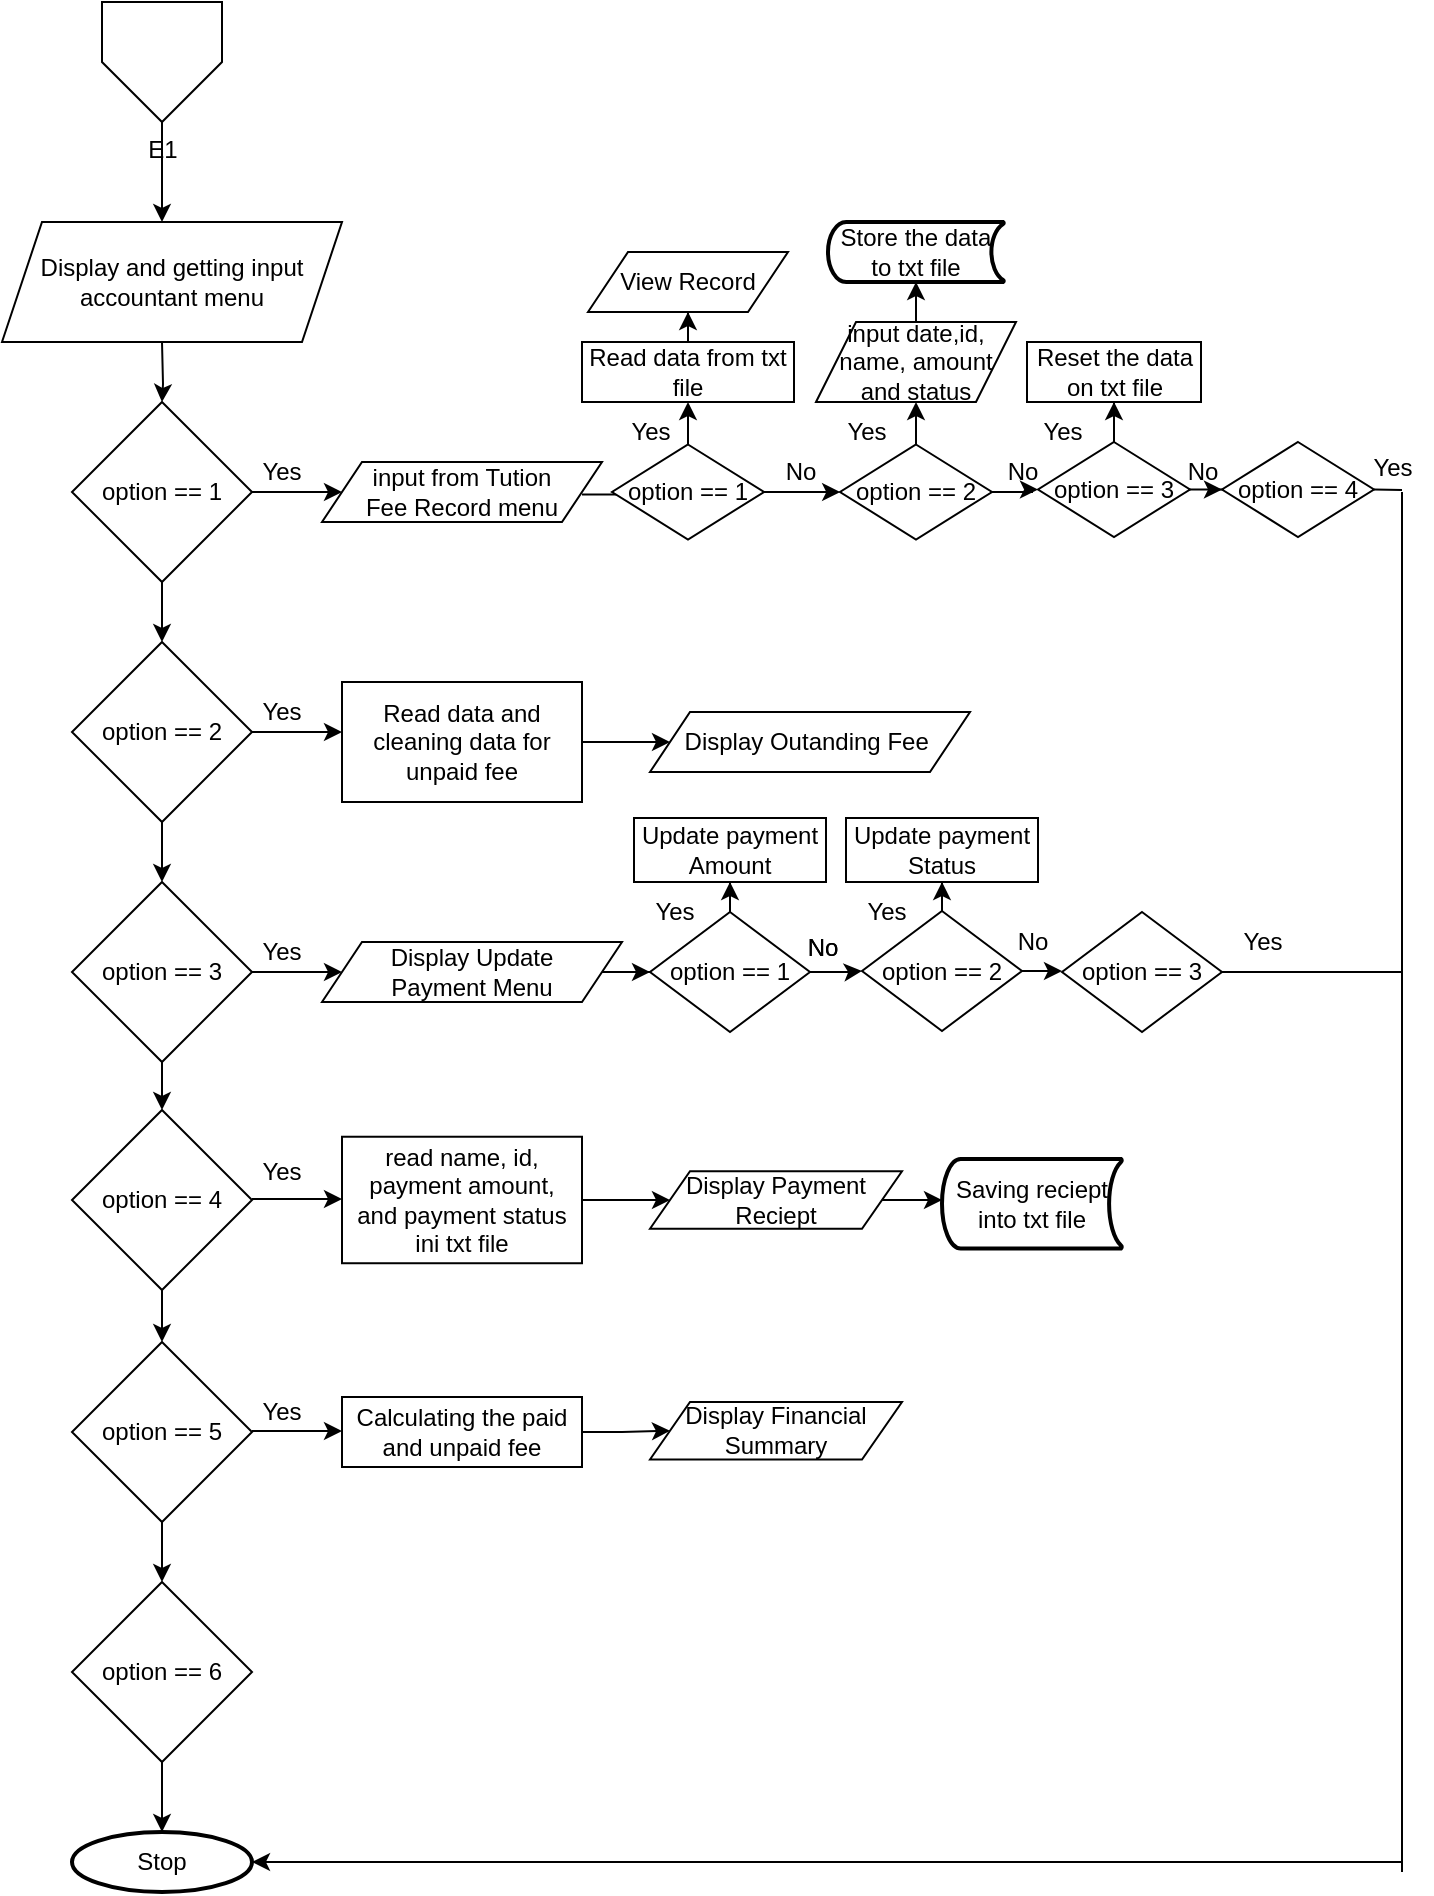 <mxfile version="24.7.17">
  <diagram name="Page-1" id="mqJQ5c2kNA3ZxZKOHx-5">
    <mxGraphModel dx="871" dy="1071" grid="1" gridSize="10" guides="1" tooltips="1" connect="1" arrows="1" fold="1" page="1" pageScale="1" pageWidth="827" pageHeight="1169" math="0" shadow="0">
      <root>
        <mxCell id="0" />
        <mxCell id="1" parent="0" />
        <mxCell id="XAkVPHZbZVvvidoJhrBx-7" value="" style="edgeStyle=orthogonalEdgeStyle;rounded=0;orthogonalLoop=1;jettySize=auto;html=1;" parent="1" source="gLXPA9VZxxK_G1rtPnU9-1" edge="1">
          <mxGeometry relative="1" as="geometry">
            <mxPoint x="125" y="222" as="targetPoint" />
          </mxGeometry>
        </mxCell>
        <mxCell id="gLXPA9VZxxK_G1rtPnU9-1" value="E1" style="verticalLabelPosition=bottom;verticalAlign=top;html=1;shape=offPageConnector;rounded=0;size=0.5;" parent="1" vertex="1">
          <mxGeometry x="95" y="112" width="60" height="60" as="geometry" />
        </mxCell>
        <mxCell id="XAkVPHZbZVvvidoJhrBx-9" value="" style="edgeStyle=orthogonalEdgeStyle;rounded=0;orthogonalLoop=1;jettySize=auto;html=1;" parent="1" target="ZdBy-lXfVyhie4bruy21-1" edge="1">
          <mxGeometry relative="1" as="geometry">
            <mxPoint x="125" y="282" as="sourcePoint" />
          </mxGeometry>
        </mxCell>
        <mxCell id="XAkVPHZbZVvvidoJhrBx-10" value="" style="edgeStyle=orthogonalEdgeStyle;rounded=0;orthogonalLoop=1;jettySize=auto;html=1;" parent="1" source="ZdBy-lXfVyhie4bruy21-1" target="XAkVPHZbZVvvidoJhrBx-1" edge="1">
          <mxGeometry relative="1" as="geometry" />
        </mxCell>
        <mxCell id="ZdBy-lXfVyhie4bruy21-1" value="option == 1" style="rhombus;whiteSpace=wrap;html=1;" parent="1" vertex="1">
          <mxGeometry x="80" y="312" width="90" height="90" as="geometry" />
        </mxCell>
        <mxCell id="XAkVPHZbZVvvidoJhrBx-12" value="" style="edgeStyle=orthogonalEdgeStyle;rounded=0;orthogonalLoop=1;jettySize=auto;html=1;" parent="1" source="XAkVPHZbZVvvidoJhrBx-1" target="XAkVPHZbZVvvidoJhrBx-2" edge="1">
          <mxGeometry relative="1" as="geometry" />
        </mxCell>
        <mxCell id="XAkVPHZbZVvvidoJhrBx-1" value="option == 2" style="rhombus;whiteSpace=wrap;html=1;" parent="1" vertex="1">
          <mxGeometry x="80" y="432" width="90" height="90" as="geometry" />
        </mxCell>
        <mxCell id="XAkVPHZbZVvvidoJhrBx-13" value="" style="edgeStyle=orthogonalEdgeStyle;rounded=0;orthogonalLoop=1;jettySize=auto;html=1;" parent="1" source="XAkVPHZbZVvvidoJhrBx-2" target="XAkVPHZbZVvvidoJhrBx-3" edge="1">
          <mxGeometry relative="1" as="geometry" />
        </mxCell>
        <mxCell id="XAkVPHZbZVvvidoJhrBx-2" value="option == 3" style="rhombus;whiteSpace=wrap;html=1;" parent="1" vertex="1">
          <mxGeometry x="80" y="552" width="90" height="90" as="geometry" />
        </mxCell>
        <mxCell id="XAkVPHZbZVvvidoJhrBx-14" value="" style="edgeStyle=orthogonalEdgeStyle;rounded=0;orthogonalLoop=1;jettySize=auto;html=1;" parent="1" source="XAkVPHZbZVvvidoJhrBx-3" target="XAkVPHZbZVvvidoJhrBx-4" edge="1">
          <mxGeometry relative="1" as="geometry" />
        </mxCell>
        <mxCell id="XAkVPHZbZVvvidoJhrBx-3" value="option == 4" style="rhombus;whiteSpace=wrap;html=1;" parent="1" vertex="1">
          <mxGeometry x="80" y="666" width="90" height="90" as="geometry" />
        </mxCell>
        <mxCell id="XAkVPHZbZVvvidoJhrBx-15" value="" style="edgeStyle=orthogonalEdgeStyle;rounded=0;orthogonalLoop=1;jettySize=auto;html=1;" parent="1" source="XAkVPHZbZVvvidoJhrBx-4" target="XAkVPHZbZVvvidoJhrBx-5" edge="1">
          <mxGeometry relative="1" as="geometry" />
        </mxCell>
        <mxCell id="XAkVPHZbZVvvidoJhrBx-4" value="option == 5" style="rhombus;whiteSpace=wrap;html=1;" parent="1" vertex="1">
          <mxGeometry x="80" y="782" width="90" height="90" as="geometry" />
        </mxCell>
        <mxCell id="sQi3oOq43hmDluVFsprl-73" value="" style="edgeStyle=orthogonalEdgeStyle;rounded=0;orthogonalLoop=1;jettySize=auto;html=1;" parent="1" source="XAkVPHZbZVvvidoJhrBx-5" target="sQi3oOq43hmDluVFsprl-72" edge="1">
          <mxGeometry relative="1" as="geometry" />
        </mxCell>
        <mxCell id="XAkVPHZbZVvvidoJhrBx-5" value="option == 6" style="rhombus;whiteSpace=wrap;html=1;" parent="1" vertex="1">
          <mxGeometry x="80" y="902" width="90" height="90" as="geometry" />
        </mxCell>
        <mxCell id="A22gA0da8D0I8UilrCp8-2" value="" style="endArrow=classic;html=1;rounded=0;exitX=1;exitY=0.5;exitDx=0;exitDy=0;" parent="1" source="ZdBy-lXfVyhie4bruy21-1" edge="1">
          <mxGeometry width="50" height="50" relative="1" as="geometry">
            <mxPoint x="355" y="382" as="sourcePoint" />
            <mxPoint x="215" y="357" as="targetPoint" />
          </mxGeometry>
        </mxCell>
        <mxCell id="A22gA0da8D0I8UilrCp8-22" value="" style="edgeStyle=orthogonalEdgeStyle;rounded=0;orthogonalLoop=1;jettySize=auto;html=1;" parent="1" edge="1">
          <mxGeometry relative="1" as="geometry">
            <mxPoint x="335" y="358.217" as="sourcePoint" />
            <mxPoint x="369.0" y="358.261" as="targetPoint" />
          </mxGeometry>
        </mxCell>
        <mxCell id="A22gA0da8D0I8UilrCp8-4" value="Yes" style="text;html=1;align=center;verticalAlign=middle;whiteSpace=wrap;rounded=0;" parent="1" vertex="1">
          <mxGeometry x="155" y="332" width="60" height="30" as="geometry" />
        </mxCell>
        <mxCell id="A22gA0da8D0I8UilrCp8-5" value="" style="endArrow=classic;html=1;rounded=0;exitX=1;exitY=0.5;exitDx=0;exitDy=0;" parent="1" source="XAkVPHZbZVvvidoJhrBx-1" edge="1">
          <mxGeometry width="50" height="50" relative="1" as="geometry">
            <mxPoint x="175" y="477" as="sourcePoint" />
            <mxPoint x="215" y="477" as="targetPoint" />
          </mxGeometry>
        </mxCell>
        <mxCell id="A22gA0da8D0I8UilrCp8-7" value="Yes" style="text;html=1;align=center;verticalAlign=middle;whiteSpace=wrap;rounded=0;" parent="1" vertex="1">
          <mxGeometry x="155" y="452" width="60" height="30" as="geometry" />
        </mxCell>
        <mxCell id="A22gA0da8D0I8UilrCp8-8" value="" style="endArrow=classic;html=1;rounded=0;exitX=1;exitY=0.5;exitDx=0;exitDy=0;" parent="1" edge="1">
          <mxGeometry width="50" height="50" relative="1" as="geometry">
            <mxPoint x="170" y="597" as="sourcePoint" />
            <mxPoint x="215" y="597" as="targetPoint" />
          </mxGeometry>
        </mxCell>
        <mxCell id="A22gA0da8D0I8UilrCp8-10" value="Yes" style="text;html=1;align=center;verticalAlign=middle;whiteSpace=wrap;rounded=0;" parent="1" vertex="1">
          <mxGeometry x="155" y="572" width="60" height="30" as="geometry" />
        </mxCell>
        <mxCell id="A22gA0da8D0I8UilrCp8-11" value="" style="endArrow=classic;html=1;rounded=0;exitX=1;exitY=0.5;exitDx=0;exitDy=0;" parent="1" edge="1">
          <mxGeometry width="50" height="50" relative="1" as="geometry">
            <mxPoint x="170" y="710.5" as="sourcePoint" />
            <mxPoint x="215" y="710.5" as="targetPoint" />
          </mxGeometry>
        </mxCell>
        <mxCell id="sQi3oOq43hmDluVFsprl-17" value="" style="edgeStyle=orthogonalEdgeStyle;rounded=0;orthogonalLoop=1;jettySize=auto;html=1;" parent="1" source="A22gA0da8D0I8UilrCp8-12" target="sQi3oOq43hmDluVFsprl-15" edge="1">
          <mxGeometry relative="1" as="geometry" />
        </mxCell>
        <mxCell id="A22gA0da8D0I8UilrCp8-12" value="read name, id, payment amount,&lt;br&gt;and payment status ini txt file" style="rounded=0;whiteSpace=wrap;html=1;" parent="1" vertex="1">
          <mxGeometry x="215" y="679.37" width="120" height="63.25" as="geometry" />
        </mxCell>
        <mxCell id="A22gA0da8D0I8UilrCp8-13" value="Yes" style="text;html=1;align=center;verticalAlign=middle;whiteSpace=wrap;rounded=0;" parent="1" vertex="1">
          <mxGeometry x="155" y="682" width="60" height="30" as="geometry" />
        </mxCell>
        <mxCell id="A22gA0da8D0I8UilrCp8-14" value="" style="endArrow=classic;html=1;rounded=0;exitX=1;exitY=0.5;exitDx=0;exitDy=0;" parent="1" edge="1">
          <mxGeometry width="50" height="50" relative="1" as="geometry">
            <mxPoint x="170" y="826.5" as="sourcePoint" />
            <mxPoint x="215" y="826.5" as="targetPoint" />
          </mxGeometry>
        </mxCell>
        <mxCell id="sQi3oOq43hmDluVFsprl-14" value="" style="edgeStyle=orthogonalEdgeStyle;rounded=0;orthogonalLoop=1;jettySize=auto;html=1;" parent="1" source="A22gA0da8D0I8UilrCp8-15" target="sQi3oOq43hmDluVFsprl-13" edge="1">
          <mxGeometry relative="1" as="geometry" />
        </mxCell>
        <mxCell id="A22gA0da8D0I8UilrCp8-15" value="Calculating the paid and unpaid fee" style="rounded=0;whiteSpace=wrap;html=1;" parent="1" vertex="1">
          <mxGeometry x="215" y="809.5" width="120" height="35" as="geometry" />
        </mxCell>
        <mxCell id="A22gA0da8D0I8UilrCp8-16" value="Yes" style="text;html=1;align=center;verticalAlign=middle;whiteSpace=wrap;rounded=0;" parent="1" vertex="1">
          <mxGeometry x="155" y="802" width="60" height="30" as="geometry" />
        </mxCell>
        <mxCell id="sQi3oOq43hmDluVFsprl-10" value="input from Tution &lt;br&gt;Fee Record menu" style="shape=parallelogram;perimeter=parallelogramPerimeter;whiteSpace=wrap;html=1;fixedSize=1;" parent="1" vertex="1">
          <mxGeometry x="205" y="342" width="140" height="30" as="geometry" />
        </mxCell>
        <mxCell id="sQi3oOq43hmDluVFsprl-26" value="" style="edgeStyle=orthogonalEdgeStyle;rounded=0;orthogonalLoop=1;jettySize=auto;html=1;" parent="1" source="sQi3oOq43hmDluVFsprl-11" target="sQi3oOq43hmDluVFsprl-24" edge="1">
          <mxGeometry relative="1" as="geometry" />
        </mxCell>
        <mxCell id="sQi3oOq43hmDluVFsprl-11" value="Display Update &lt;br&gt;Payment Menu" style="shape=parallelogram;perimeter=parallelogramPerimeter;whiteSpace=wrap;html=1;fixedSize=1;" parent="1" vertex="1">
          <mxGeometry x="205" y="582" width="150" height="30" as="geometry" />
        </mxCell>
        <mxCell id="sQi3oOq43hmDluVFsprl-13" value="Display Financial Summary" style="shape=parallelogram;perimeter=parallelogramPerimeter;whiteSpace=wrap;html=1;fixedSize=1;" parent="1" vertex="1">
          <mxGeometry x="369" y="812" width="126" height="28.75" as="geometry" />
        </mxCell>
        <mxCell id="sQi3oOq43hmDluVFsprl-19" value="" style="edgeStyle=orthogonalEdgeStyle;rounded=0;orthogonalLoop=1;jettySize=auto;html=1;" parent="1" source="sQi3oOq43hmDluVFsprl-15" edge="1">
          <mxGeometry relative="1" as="geometry">
            <mxPoint x="515" y="711.083" as="targetPoint" />
          </mxGeometry>
        </mxCell>
        <mxCell id="sQi3oOq43hmDluVFsprl-15" value="Display Payment Reciept" style="shape=parallelogram;perimeter=parallelogramPerimeter;whiteSpace=wrap;html=1;fixedSize=1;" parent="1" vertex="1">
          <mxGeometry x="369" y="696.62" width="126" height="28.75" as="geometry" />
        </mxCell>
        <mxCell id="sQi3oOq43hmDluVFsprl-20" value="Saving reciept into txt file" style="strokeWidth=2;html=1;shape=mxgraph.flowchart.stored_data;whiteSpace=wrap;" parent="1" vertex="1">
          <mxGeometry x="515" y="690.5" width="90" height="44.75" as="geometry" />
        </mxCell>
        <mxCell id="sQi3oOq43hmDluVFsprl-23" value="" style="edgeStyle=orthogonalEdgeStyle;rounded=0;orthogonalLoop=1;jettySize=auto;html=1;" parent="1" source="sQi3oOq43hmDluVFsprl-21" target="sQi3oOq43hmDluVFsprl-22" edge="1">
          <mxGeometry relative="1" as="geometry" />
        </mxCell>
        <mxCell id="sQi3oOq43hmDluVFsprl-21" value="Read data and cleaning data for unpaid fee" style="rounded=0;whiteSpace=wrap;html=1;" parent="1" vertex="1">
          <mxGeometry x="215" y="452" width="120" height="60" as="geometry" />
        </mxCell>
        <mxCell id="sQi3oOq43hmDluVFsprl-22" value="Display Outanding Fee&amp;nbsp;" style="shape=parallelogram;perimeter=parallelogramPerimeter;whiteSpace=wrap;html=1;fixedSize=1;" parent="1" vertex="1">
          <mxGeometry x="369" y="467" width="160" height="30" as="geometry" />
        </mxCell>
        <mxCell id="sQi3oOq43hmDluVFsprl-27" value="" style="edgeStyle=orthogonalEdgeStyle;rounded=0;orthogonalLoop=1;jettySize=auto;html=1;" parent="1" source="sQi3oOq43hmDluVFsprl-24" target="sQi3oOq43hmDluVFsprl-25" edge="1">
          <mxGeometry relative="1" as="geometry" />
        </mxCell>
        <mxCell id="sQi3oOq43hmDluVFsprl-36" value="" style="edgeStyle=orthogonalEdgeStyle;rounded=0;orthogonalLoop=1;jettySize=auto;html=1;" parent="1" source="sQi3oOq43hmDluVFsprl-24" target="sQi3oOq43hmDluVFsprl-35" edge="1">
          <mxGeometry relative="1" as="geometry" />
        </mxCell>
        <mxCell id="sQi3oOq43hmDluVFsprl-24" value="option == 1" style="rhombus;whiteSpace=wrap;html=1;" parent="1" vertex="1">
          <mxGeometry x="369" y="567" width="80" height="60" as="geometry" />
        </mxCell>
        <mxCell id="sQi3oOq43hmDluVFsprl-29" value="" style="edgeStyle=orthogonalEdgeStyle;rounded=0;orthogonalLoop=1;jettySize=auto;html=1;" parent="1" source="sQi3oOq43hmDluVFsprl-25" target="sQi3oOq43hmDluVFsprl-28" edge="1">
          <mxGeometry relative="1" as="geometry" />
        </mxCell>
        <mxCell id="sQi3oOq43hmDluVFsprl-38" value="" style="edgeStyle=orthogonalEdgeStyle;rounded=0;orthogonalLoop=1;jettySize=auto;html=1;" parent="1" source="sQi3oOq43hmDluVFsprl-25" target="sQi3oOq43hmDluVFsprl-37" edge="1">
          <mxGeometry relative="1" as="geometry" />
        </mxCell>
        <mxCell id="sQi3oOq43hmDluVFsprl-25" value="option == 2" style="rhombus;whiteSpace=wrap;html=1;" parent="1" vertex="1">
          <mxGeometry x="475" y="566.5" width="80" height="60" as="geometry" />
        </mxCell>
        <mxCell id="sQi3oOq43hmDluVFsprl-28" value="option == 3" style="rhombus;whiteSpace=wrap;html=1;" parent="1" vertex="1">
          <mxGeometry x="575" y="567" width="80" height="60" as="geometry" />
        </mxCell>
        <mxCell id="sQi3oOq43hmDluVFsprl-30" value="&lt;div&gt;&lt;br&gt;&lt;/div&gt;" style="text;html=1;align=center;verticalAlign=middle;resizable=0;points=[];autosize=1;strokeColor=none;fillColor=none;" parent="1" vertex="1">
          <mxGeometry x="335" y="540" width="20" height="30" as="geometry" />
        </mxCell>
        <mxCell id="sQi3oOq43hmDluVFsprl-31" value="No" style="text;html=1;align=center;verticalAlign=middle;resizable=0;points=[];autosize=1;strokeColor=none;fillColor=none;" parent="1" vertex="1">
          <mxGeometry x="435" y="570" width="40" height="30" as="geometry" />
        </mxCell>
        <mxCell id="sQi3oOq43hmDluVFsprl-32" value="No" style="text;html=1;align=center;verticalAlign=middle;resizable=0;points=[];autosize=1;strokeColor=none;fillColor=none;" parent="1" vertex="1">
          <mxGeometry x="540" y="567" width="40" height="30" as="geometry" />
        </mxCell>
        <mxCell id="sQi3oOq43hmDluVFsprl-35" value="Update payment Amount" style="rounded=0;whiteSpace=wrap;html=1;" parent="1" vertex="1">
          <mxGeometry x="361" y="520" width="96" height="32" as="geometry" />
        </mxCell>
        <mxCell id="sQi3oOq43hmDluVFsprl-37" value="Update payment Status" style="rounded=0;whiteSpace=wrap;html=1;" parent="1" vertex="1">
          <mxGeometry x="467" y="520" width="96" height="32" as="geometry" />
        </mxCell>
        <mxCell id="sQi3oOq43hmDluVFsprl-39" value="No" style="text;html=1;align=center;verticalAlign=middle;resizable=0;points=[];autosize=1;strokeColor=none;fillColor=none;" parent="1" vertex="1">
          <mxGeometry x="435" y="570" width="40" height="30" as="geometry" />
        </mxCell>
        <mxCell id="sQi3oOq43hmDluVFsprl-40" value="Yes" style="text;html=1;align=center;verticalAlign=middle;resizable=0;points=[];autosize=1;strokeColor=none;fillColor=none;" parent="1" vertex="1">
          <mxGeometry x="361" y="552" width="40" height="30" as="geometry" />
        </mxCell>
        <mxCell id="sQi3oOq43hmDluVFsprl-41" value="Yes" style="text;html=1;align=center;verticalAlign=middle;resizable=0;points=[];autosize=1;strokeColor=none;fillColor=none;" parent="1" vertex="1">
          <mxGeometry x="467" y="552" width="40" height="30" as="geometry" />
        </mxCell>
        <mxCell id="sQi3oOq43hmDluVFsprl-47" value="" style="edgeStyle=orthogonalEdgeStyle;rounded=0;orthogonalLoop=1;jettySize=auto;html=1;" parent="1" source="sQi3oOq43hmDluVFsprl-42" target="sQi3oOq43hmDluVFsprl-43" edge="1">
          <mxGeometry relative="1" as="geometry" />
        </mxCell>
        <mxCell id="sQi3oOq43hmDluVFsprl-55" value="" style="edgeStyle=orthogonalEdgeStyle;rounded=0;orthogonalLoop=1;jettySize=auto;html=1;" parent="1" source="sQi3oOq43hmDluVFsprl-42" target="sQi3oOq43hmDluVFsprl-51" edge="1">
          <mxGeometry relative="1" as="geometry" />
        </mxCell>
        <mxCell id="sQi3oOq43hmDluVFsprl-42" value="option == 1" style="rhombus;whiteSpace=wrap;html=1;" parent="1" vertex="1">
          <mxGeometry x="350" y="333.25" width="76" height="47.5" as="geometry" />
        </mxCell>
        <mxCell id="sQi3oOq43hmDluVFsprl-48" value="" style="edgeStyle=orthogonalEdgeStyle;rounded=0;orthogonalLoop=1;jettySize=auto;html=1;" parent="1" source="sQi3oOq43hmDluVFsprl-43" target="sQi3oOq43hmDluVFsprl-44" edge="1">
          <mxGeometry relative="1" as="geometry" />
        </mxCell>
        <mxCell id="sQi3oOq43hmDluVFsprl-63" value="" style="edgeStyle=orthogonalEdgeStyle;rounded=0;orthogonalLoop=1;jettySize=auto;html=1;" parent="1" source="sQi3oOq43hmDluVFsprl-43" target="sQi3oOq43hmDluVFsprl-62" edge="1">
          <mxGeometry relative="1" as="geometry" />
        </mxCell>
        <mxCell id="sQi3oOq43hmDluVFsprl-43" value="option == 2" style="rhombus;whiteSpace=wrap;html=1;" parent="1" vertex="1">
          <mxGeometry x="464" y="333.25" width="76" height="47.5" as="geometry" />
        </mxCell>
        <mxCell id="sQi3oOq43hmDluVFsprl-49" value="" style="edgeStyle=orthogonalEdgeStyle;rounded=0;orthogonalLoop=1;jettySize=auto;html=1;" parent="1" source="sQi3oOq43hmDluVFsprl-44" target="sQi3oOq43hmDluVFsprl-45" edge="1">
          <mxGeometry relative="1" as="geometry" />
        </mxCell>
        <mxCell id="sQi3oOq43hmDluVFsprl-68" value="" style="edgeStyle=orthogonalEdgeStyle;rounded=0;orthogonalLoop=1;jettySize=auto;html=1;" parent="1" source="sQi3oOq43hmDluVFsprl-44" target="sQi3oOq43hmDluVFsprl-67" edge="1">
          <mxGeometry relative="1" as="geometry" />
        </mxCell>
        <mxCell id="sQi3oOq43hmDluVFsprl-44" value="option == 3" style="rhombus;whiteSpace=wrap;html=1;" parent="1" vertex="1">
          <mxGeometry x="563" y="332" width="76" height="47.5" as="geometry" />
        </mxCell>
        <mxCell id="sQi3oOq43hmDluVFsprl-45" value="option == 4" style="rhombus;whiteSpace=wrap;html=1;" parent="1" vertex="1">
          <mxGeometry x="655" y="332" width="76" height="47.5" as="geometry" />
        </mxCell>
        <mxCell id="sQi3oOq43hmDluVFsprl-56" value="" style="edgeStyle=orthogonalEdgeStyle;rounded=0;orthogonalLoop=1;jettySize=auto;html=1;" parent="1" source="sQi3oOq43hmDluVFsprl-51" target="sQi3oOq43hmDluVFsprl-52" edge="1">
          <mxGeometry relative="1" as="geometry" />
        </mxCell>
        <mxCell id="sQi3oOq43hmDluVFsprl-51" value="Read data from txt file" style="rounded=0;whiteSpace=wrap;html=1;" parent="1" vertex="1">
          <mxGeometry x="335" y="282" width="106" height="30" as="geometry" />
        </mxCell>
        <mxCell id="sQi3oOq43hmDluVFsprl-52" value="View Record" style="shape=parallelogram;perimeter=parallelogramPerimeter;whiteSpace=wrap;html=1;fixedSize=1;" parent="1" vertex="1">
          <mxGeometry x="338" y="237" width="100" height="30" as="geometry" />
        </mxCell>
        <mxCell id="sQi3oOq43hmDluVFsprl-57" value="Yes" style="text;html=1;align=center;verticalAlign=middle;resizable=0;points=[];autosize=1;strokeColor=none;fillColor=none;" parent="1" vertex="1">
          <mxGeometry x="349" y="312" width="40" height="30" as="geometry" />
        </mxCell>
        <mxCell id="sQi3oOq43hmDluVFsprl-58" value="No" style="text;html=1;align=center;verticalAlign=middle;resizable=0;points=[];autosize=1;strokeColor=none;fillColor=none;" parent="1" vertex="1">
          <mxGeometry x="424" y="332" width="40" height="30" as="geometry" />
        </mxCell>
        <mxCell id="sQi3oOq43hmDluVFsprl-59" value="No" style="text;html=1;align=center;verticalAlign=middle;resizable=0;points=[];autosize=1;strokeColor=none;fillColor=none;" parent="1" vertex="1">
          <mxGeometry x="535" y="332" width="40" height="30" as="geometry" />
        </mxCell>
        <mxCell id="sQi3oOq43hmDluVFsprl-60" value="No" style="text;html=1;align=center;verticalAlign=middle;resizable=0;points=[];autosize=1;strokeColor=none;fillColor=none;" parent="1" vertex="1">
          <mxGeometry x="625" y="332" width="40" height="30" as="geometry" />
        </mxCell>
        <mxCell id="sQi3oOq43hmDluVFsprl-66" value="" style="edgeStyle=orthogonalEdgeStyle;rounded=0;orthogonalLoop=1;jettySize=auto;html=1;" parent="1" source="sQi3oOq43hmDluVFsprl-62" target="sQi3oOq43hmDluVFsprl-65" edge="1">
          <mxGeometry relative="1" as="geometry" />
        </mxCell>
        <mxCell id="sQi3oOq43hmDluVFsprl-62" value="input date,id,&lt;br&gt;name, amount and status" style="shape=parallelogram;perimeter=parallelogramPerimeter;whiteSpace=wrap;html=1;fixedSize=1;" parent="1" vertex="1">
          <mxGeometry x="452" y="272" width="100" height="40" as="geometry" />
        </mxCell>
        <mxCell id="sQi3oOq43hmDluVFsprl-65" value="Store the data to txt file" style="strokeWidth=2;html=1;shape=mxgraph.flowchart.stored_data;whiteSpace=wrap;" parent="1" vertex="1">
          <mxGeometry x="458" y="222" width="88" height="30" as="geometry" />
        </mxCell>
        <mxCell id="sQi3oOq43hmDluVFsprl-67" value="Reset the data on txt file" style="rounded=0;whiteSpace=wrap;html=1;" parent="1" vertex="1">
          <mxGeometry x="557.5" y="282" width="87" height="30" as="geometry" />
        </mxCell>
        <mxCell id="sQi3oOq43hmDluVFsprl-69" value="Yes" style="text;html=1;align=center;verticalAlign=middle;resizable=0;points=[];autosize=1;strokeColor=none;fillColor=none;" parent="1" vertex="1">
          <mxGeometry x="457" y="312" width="40" height="30" as="geometry" />
        </mxCell>
        <mxCell id="sQi3oOq43hmDluVFsprl-70" value="Yes" style="text;html=1;align=center;verticalAlign=middle;resizable=0;points=[];autosize=1;strokeColor=none;fillColor=none;" parent="1" vertex="1">
          <mxGeometry x="555" y="312" width="40" height="30" as="geometry" />
        </mxCell>
        <mxCell id="sQi3oOq43hmDluVFsprl-71" value="Display and getting input &lt;br&gt;accountant menu" style="shape=parallelogram;perimeter=parallelogramPerimeter;whiteSpace=wrap;html=1;fixedSize=1;" parent="1" vertex="1">
          <mxGeometry x="45" y="222" width="170" height="60" as="geometry" />
        </mxCell>
        <mxCell id="sQi3oOq43hmDluVFsprl-72" value="Stop" style="strokeWidth=2;html=1;shape=mxgraph.flowchart.start_1;whiteSpace=wrap;" parent="1" vertex="1">
          <mxGeometry x="80" y="1027" width="90" height="30" as="geometry" />
        </mxCell>
        <mxCell id="sQi3oOq43hmDluVFsprl-74" value="" style="endArrow=none;html=1;rounded=0;exitX=1;exitY=0.5;exitDx=0;exitDy=0;" parent="1" source="sQi3oOq43hmDluVFsprl-45" edge="1">
          <mxGeometry width="50" height="50" relative="1" as="geometry">
            <mxPoint x="745" y="402" as="sourcePoint" />
            <mxPoint x="745" y="356" as="targetPoint" />
          </mxGeometry>
        </mxCell>
        <mxCell id="sQi3oOq43hmDluVFsprl-75" value="" style="endArrow=none;html=1;rounded=0;" parent="1" edge="1">
          <mxGeometry width="50" height="50" relative="1" as="geometry">
            <mxPoint x="745" y="1047" as="sourcePoint" />
            <mxPoint x="745" y="357" as="targetPoint" />
          </mxGeometry>
        </mxCell>
        <mxCell id="sQi3oOq43hmDluVFsprl-76" value="" style="endArrow=none;html=1;rounded=0;entryX=1;entryY=0.5;entryDx=0;entryDy=0;" parent="1" target="sQi3oOq43hmDluVFsprl-28" edge="1">
          <mxGeometry width="50" height="50" relative="1" as="geometry">
            <mxPoint x="745" y="597" as="sourcePoint" />
            <mxPoint x="475" y="837" as="targetPoint" />
          </mxGeometry>
        </mxCell>
        <mxCell id="sQi3oOq43hmDluVFsprl-77" value="" style="endArrow=classic;html=1;rounded=0;entryX=1;entryY=0.5;entryDx=0;entryDy=0;entryPerimeter=0;" parent="1" target="sQi3oOq43hmDluVFsprl-72" edge="1">
          <mxGeometry width="50" height="50" relative="1" as="geometry">
            <mxPoint x="745" y="1042" as="sourcePoint" />
            <mxPoint x="475" y="837" as="targetPoint" />
          </mxGeometry>
        </mxCell>
        <mxCell id="WaHw0OCC41imS0ONw17n-1" value="Yes" style="text;html=1;align=center;verticalAlign=middle;resizable=0;points=[];autosize=1;strokeColor=none;fillColor=none;" vertex="1" parent="1">
          <mxGeometry x="655" y="567" width="40" height="30" as="geometry" />
        </mxCell>
        <mxCell id="WaHw0OCC41imS0ONw17n-2" value="Yes" style="text;html=1;align=center;verticalAlign=middle;resizable=0;points=[];autosize=1;strokeColor=none;fillColor=none;" vertex="1" parent="1">
          <mxGeometry x="720" y="330" width="40" height="30" as="geometry" />
        </mxCell>
      </root>
    </mxGraphModel>
  </diagram>
</mxfile>
